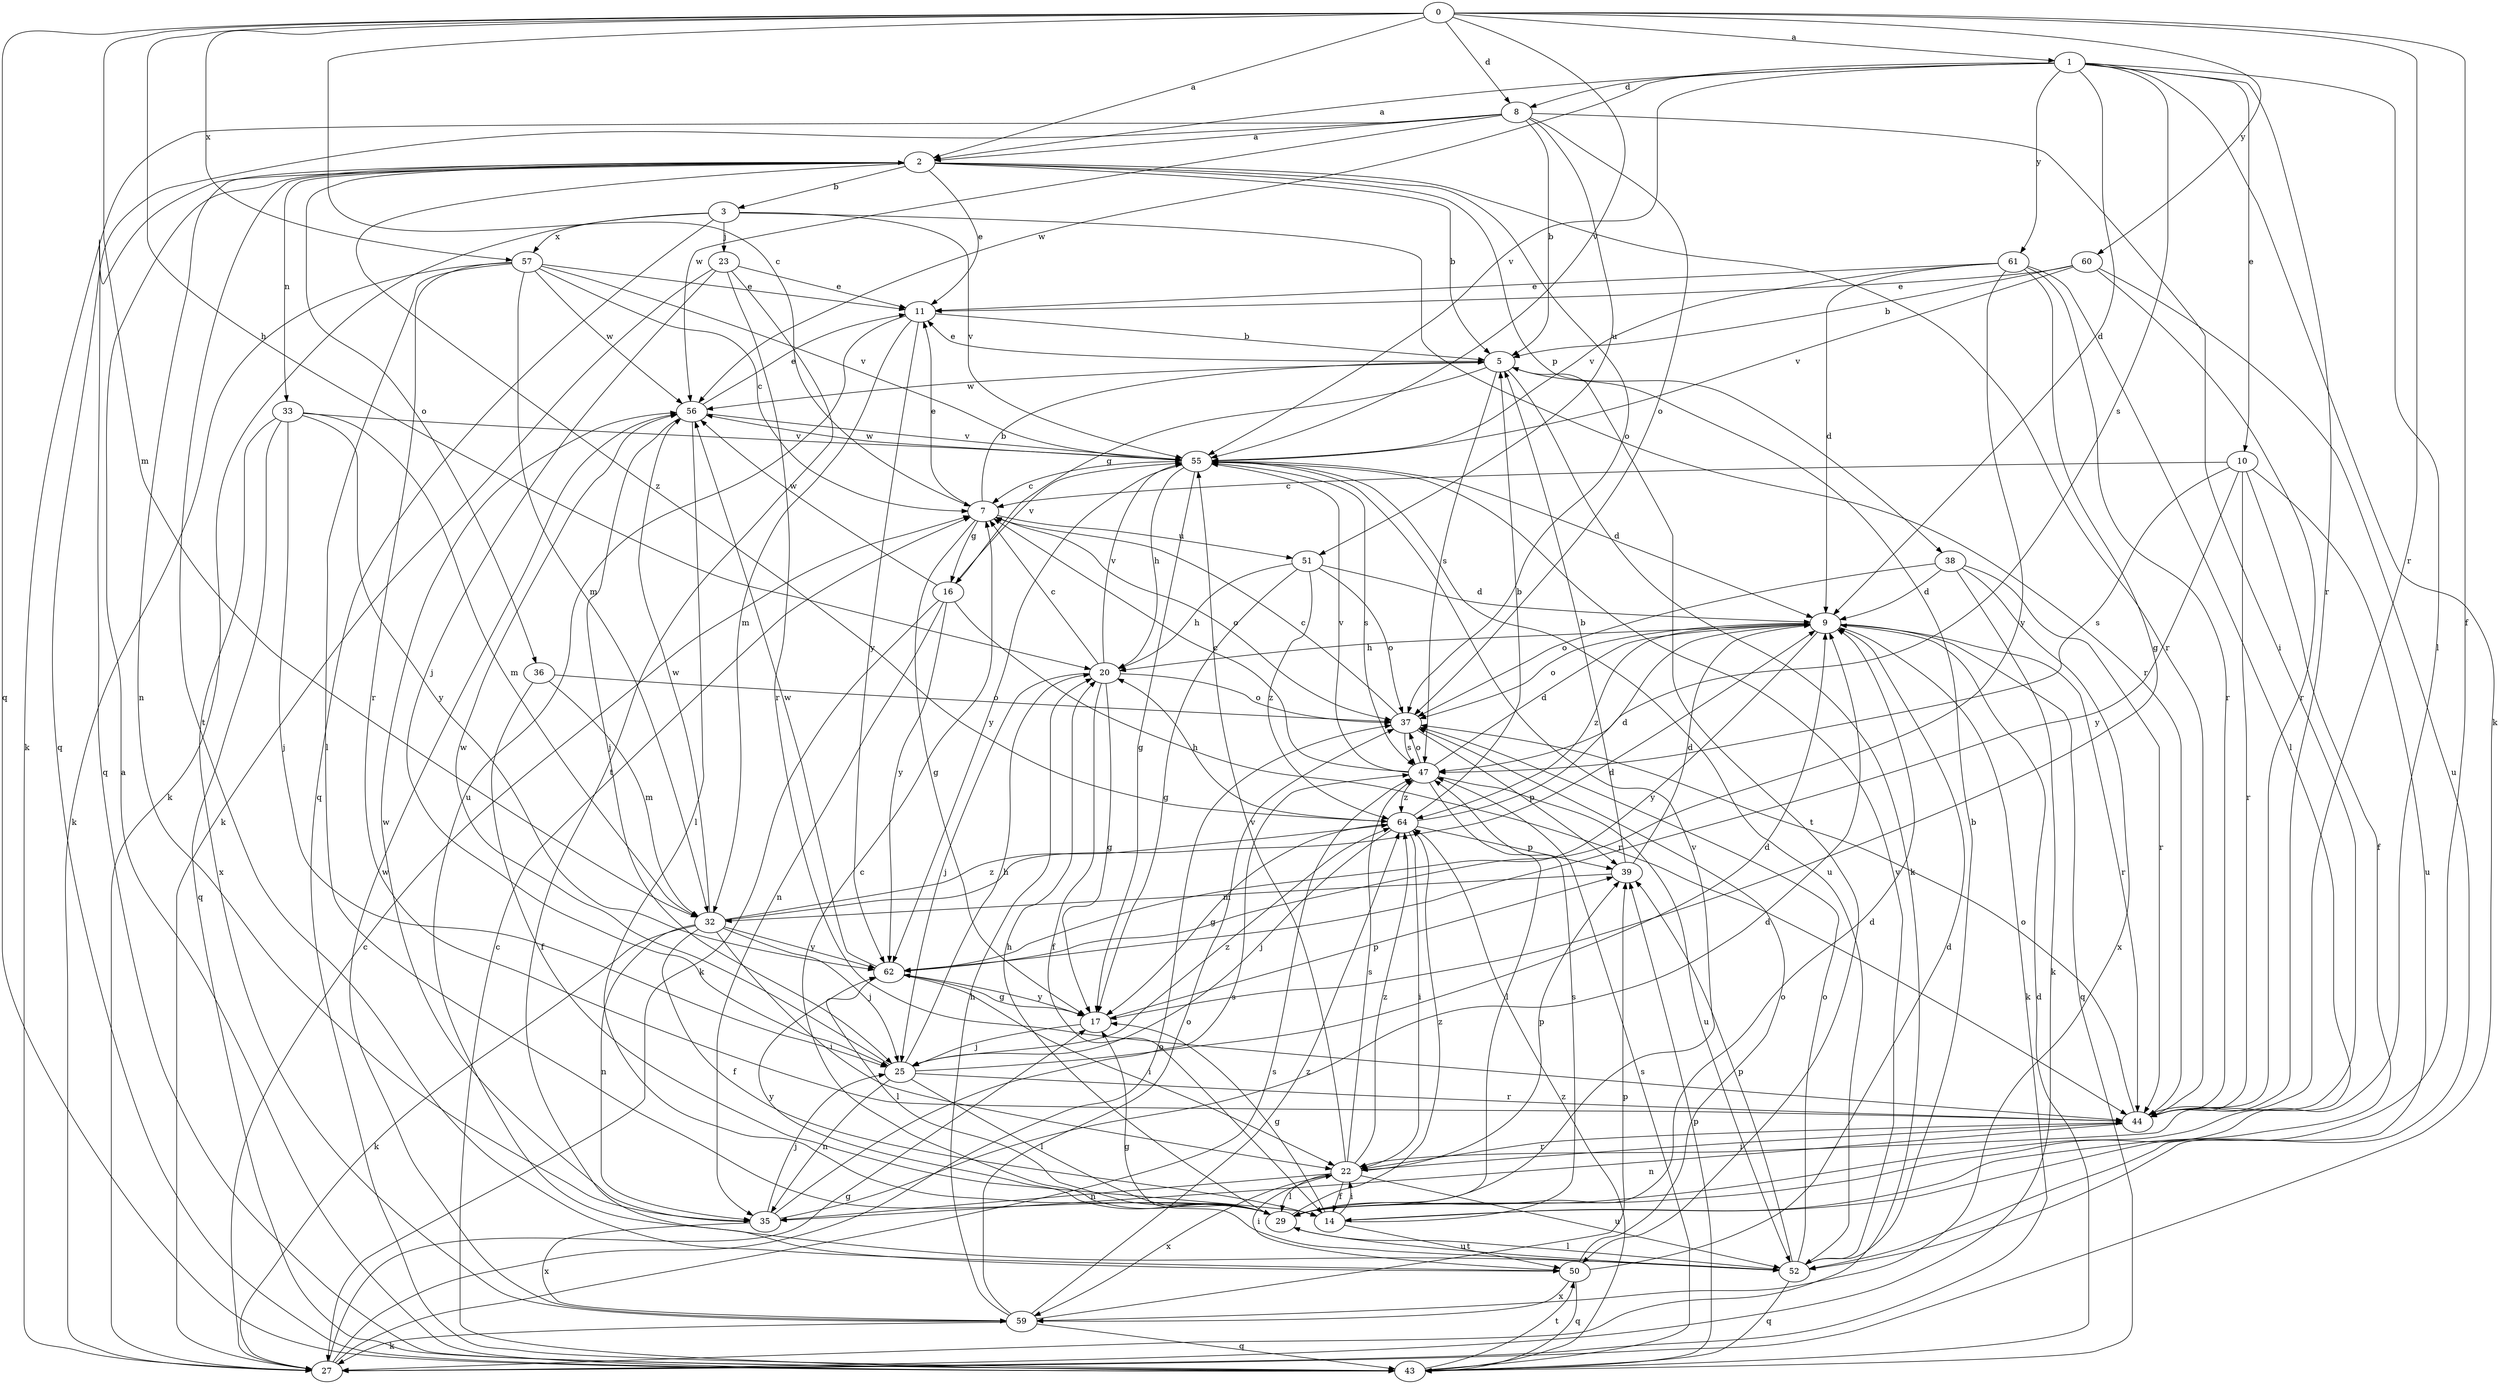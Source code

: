 strict digraph  {
0;
1;
2;
3;
5;
7;
8;
9;
10;
11;
14;
16;
17;
20;
22;
23;
25;
27;
29;
32;
33;
35;
36;
37;
38;
39;
43;
44;
47;
50;
51;
52;
55;
56;
57;
59;
60;
61;
62;
64;
0 -> 1  [label=a];
0 -> 2  [label=a];
0 -> 7  [label=c];
0 -> 8  [label=d];
0 -> 14  [label=f];
0 -> 20  [label=h];
0 -> 32  [label=m];
0 -> 43  [label=q];
0 -> 44  [label=r];
0 -> 55  [label=v];
0 -> 57  [label=x];
0 -> 60  [label=y];
1 -> 2  [label=a];
1 -> 8  [label=d];
1 -> 9  [label=d];
1 -> 10  [label=e];
1 -> 27  [label=k];
1 -> 29  [label=l];
1 -> 44  [label=r];
1 -> 47  [label=s];
1 -> 55  [label=v];
1 -> 56  [label=w];
1 -> 61  [label=y];
2 -> 3  [label=b];
2 -> 5  [label=b];
2 -> 11  [label=e];
2 -> 33  [label=n];
2 -> 35  [label=n];
2 -> 36  [label=o];
2 -> 37  [label=o];
2 -> 38  [label=p];
2 -> 43  [label=q];
2 -> 44  [label=r];
2 -> 50  [label=t];
2 -> 64  [label=z];
3 -> 23  [label=j];
3 -> 27  [label=k];
3 -> 43  [label=q];
3 -> 44  [label=r];
3 -> 55  [label=v];
3 -> 57  [label=x];
5 -> 11  [label=e];
5 -> 16  [label=g];
5 -> 27  [label=k];
5 -> 47  [label=s];
5 -> 50  [label=t];
5 -> 56  [label=w];
7 -> 5  [label=b];
7 -> 11  [label=e];
7 -> 16  [label=g];
7 -> 17  [label=g];
7 -> 37  [label=o];
7 -> 51  [label=u];
8 -> 2  [label=a];
8 -> 5  [label=b];
8 -> 22  [label=i];
8 -> 27  [label=k];
8 -> 37  [label=o];
8 -> 43  [label=q];
8 -> 51  [label=u];
8 -> 56  [label=w];
9 -> 20  [label=h];
9 -> 27  [label=k];
9 -> 37  [label=o];
9 -> 43  [label=q];
9 -> 44  [label=r];
9 -> 62  [label=y];
9 -> 64  [label=z];
10 -> 7  [label=c];
10 -> 14  [label=f];
10 -> 44  [label=r];
10 -> 47  [label=s];
10 -> 52  [label=u];
10 -> 62  [label=y];
11 -> 5  [label=b];
11 -> 32  [label=m];
11 -> 52  [label=u];
11 -> 62  [label=y];
14 -> 17  [label=g];
14 -> 22  [label=i];
14 -> 47  [label=s];
14 -> 50  [label=t];
16 -> 27  [label=k];
16 -> 35  [label=n];
16 -> 44  [label=r];
16 -> 55  [label=v];
16 -> 56  [label=w];
16 -> 62  [label=y];
17 -> 25  [label=j];
17 -> 39  [label=p];
17 -> 62  [label=y];
20 -> 7  [label=c];
20 -> 14  [label=f];
20 -> 17  [label=g];
20 -> 25  [label=j];
20 -> 37  [label=o];
20 -> 55  [label=v];
22 -> 14  [label=f];
22 -> 29  [label=l];
22 -> 35  [label=n];
22 -> 39  [label=p];
22 -> 44  [label=r];
22 -> 47  [label=s];
22 -> 52  [label=u];
22 -> 55  [label=v];
22 -> 59  [label=x];
22 -> 64  [label=z];
23 -> 11  [label=e];
23 -> 25  [label=j];
23 -> 27  [label=k];
23 -> 44  [label=r];
23 -> 50  [label=t];
25 -> 9  [label=d];
25 -> 20  [label=h];
25 -> 29  [label=l];
25 -> 35  [label=n];
25 -> 44  [label=r];
25 -> 56  [label=w];
25 -> 64  [label=z];
27 -> 7  [label=c];
27 -> 17  [label=g];
27 -> 37  [label=o];
27 -> 47  [label=s];
29 -> 7  [label=c];
29 -> 9  [label=d];
29 -> 20  [label=h];
29 -> 52  [label=u];
29 -> 55  [label=v];
29 -> 62  [label=y];
29 -> 64  [label=z];
32 -> 9  [label=d];
32 -> 14  [label=f];
32 -> 22  [label=i];
32 -> 25  [label=j];
32 -> 27  [label=k];
32 -> 35  [label=n];
32 -> 56  [label=w];
32 -> 62  [label=y];
32 -> 64  [label=z];
33 -> 25  [label=j];
33 -> 32  [label=m];
33 -> 43  [label=q];
33 -> 55  [label=v];
33 -> 59  [label=x];
33 -> 62  [label=y];
35 -> 9  [label=d];
35 -> 25  [label=j];
35 -> 47  [label=s];
35 -> 56  [label=w];
35 -> 59  [label=x];
36 -> 14  [label=f];
36 -> 32  [label=m];
36 -> 37  [label=o];
37 -> 7  [label=c];
37 -> 39  [label=p];
37 -> 47  [label=s];
38 -> 9  [label=d];
38 -> 27  [label=k];
38 -> 37  [label=o];
38 -> 44  [label=r];
38 -> 59  [label=x];
39 -> 5  [label=b];
39 -> 9  [label=d];
39 -> 32  [label=m];
43 -> 2  [label=a];
43 -> 7  [label=c];
43 -> 9  [label=d];
43 -> 39  [label=p];
43 -> 47  [label=s];
43 -> 50  [label=t];
43 -> 64  [label=z];
44 -> 22  [label=i];
44 -> 35  [label=n];
44 -> 37  [label=o];
47 -> 7  [label=c];
47 -> 9  [label=d];
47 -> 29  [label=l];
47 -> 37  [label=o];
47 -> 52  [label=u];
47 -> 55  [label=v];
47 -> 64  [label=z];
50 -> 9  [label=d];
50 -> 22  [label=i];
50 -> 37  [label=o];
50 -> 43  [label=q];
50 -> 59  [label=x];
51 -> 9  [label=d];
51 -> 17  [label=g];
51 -> 20  [label=h];
51 -> 37  [label=o];
51 -> 64  [label=z];
52 -> 5  [label=b];
52 -> 17  [label=g];
52 -> 29  [label=l];
52 -> 37  [label=o];
52 -> 39  [label=p];
52 -> 43  [label=q];
52 -> 55  [label=v];
55 -> 7  [label=c];
55 -> 9  [label=d];
55 -> 17  [label=g];
55 -> 20  [label=h];
55 -> 47  [label=s];
55 -> 52  [label=u];
55 -> 56  [label=w];
55 -> 62  [label=y];
56 -> 11  [label=e];
56 -> 25  [label=j];
56 -> 29  [label=l];
56 -> 55  [label=v];
57 -> 7  [label=c];
57 -> 11  [label=e];
57 -> 27  [label=k];
57 -> 29  [label=l];
57 -> 32  [label=m];
57 -> 44  [label=r];
57 -> 55  [label=v];
57 -> 56  [label=w];
59 -> 20  [label=h];
59 -> 27  [label=k];
59 -> 37  [label=o];
59 -> 39  [label=p];
59 -> 43  [label=q];
59 -> 56  [label=w];
59 -> 64  [label=z];
60 -> 5  [label=b];
60 -> 11  [label=e];
60 -> 44  [label=r];
60 -> 52  [label=u];
60 -> 55  [label=v];
61 -> 9  [label=d];
61 -> 11  [label=e];
61 -> 17  [label=g];
61 -> 29  [label=l];
61 -> 44  [label=r];
61 -> 55  [label=v];
61 -> 62  [label=y];
62 -> 17  [label=g];
62 -> 22  [label=i];
62 -> 29  [label=l];
62 -> 56  [label=w];
64 -> 5  [label=b];
64 -> 9  [label=d];
64 -> 17  [label=g];
64 -> 20  [label=h];
64 -> 22  [label=i];
64 -> 25  [label=j];
64 -> 39  [label=p];
}
